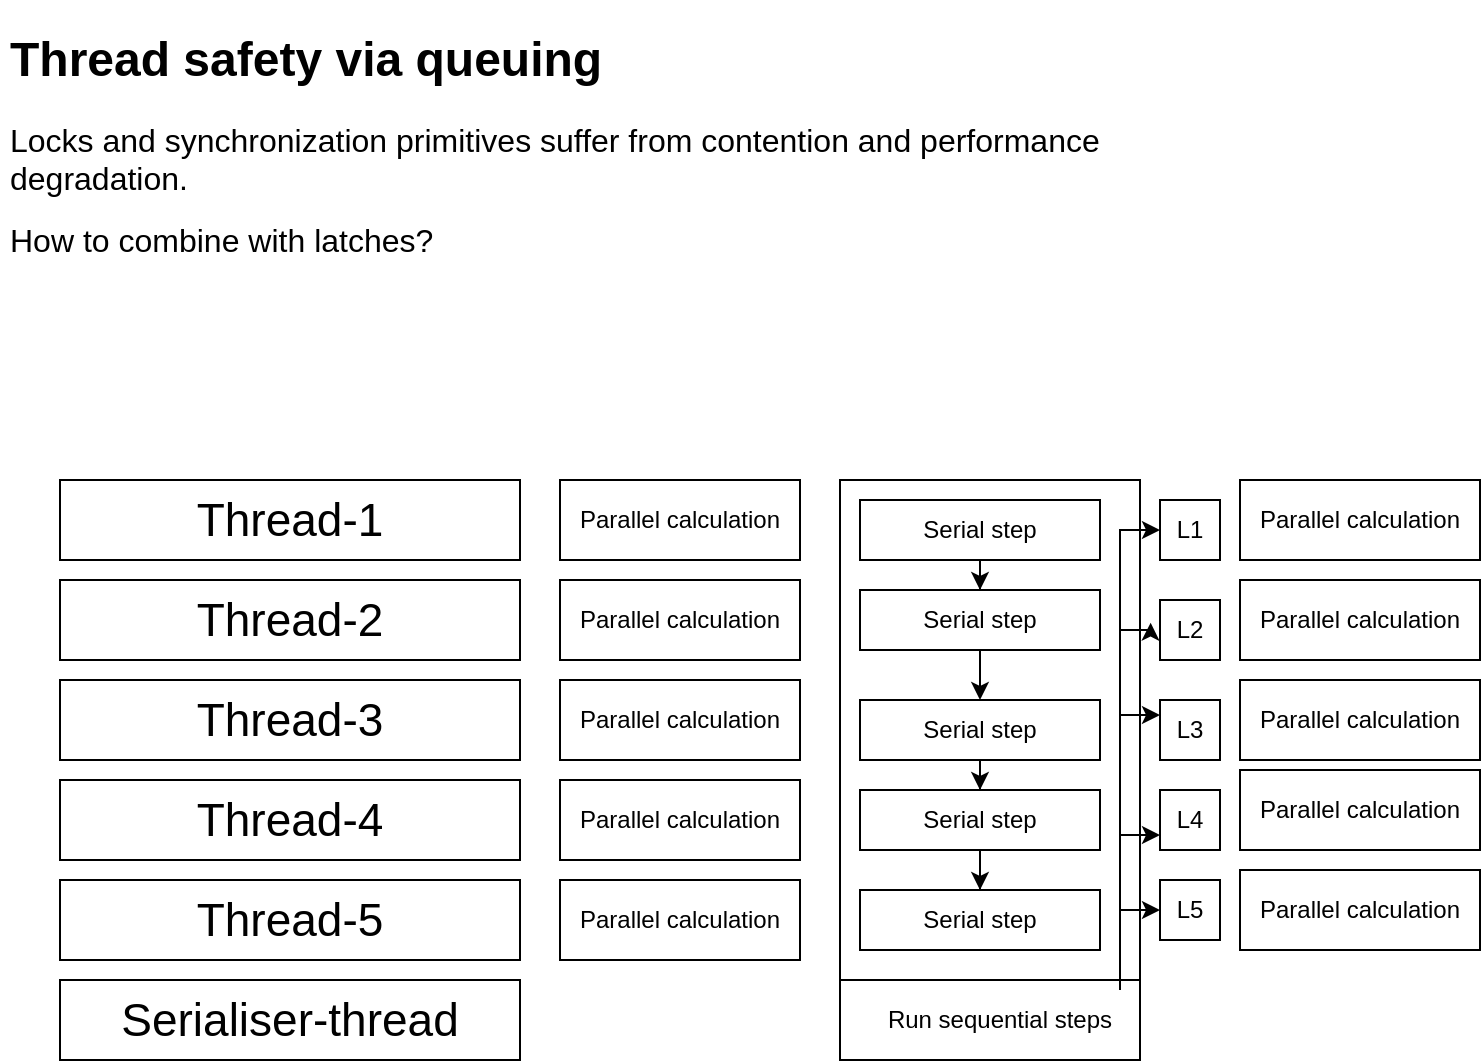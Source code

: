 <mxfile version="21.6.8" type="device">
  <diagram name="Page-1" id="EAbzwbzlkrn1oa-eQ-Ug">
    <mxGraphModel dx="938" dy="657" grid="1" gridSize="10" guides="1" tooltips="1" connect="1" arrows="1" fold="1" page="1" pageScale="1" pageWidth="827" pageHeight="1169" math="0" shadow="0">
      <root>
        <mxCell id="0" />
        <mxCell id="1" parent="0" />
        <mxCell id="GSY8ByfDDwF3x3krS4Sx-1" value="&lt;h1&gt;Thread safety via queuing&lt;/h1&gt;&lt;p&gt;&lt;span style=&quot;font-size: 16px;&quot;&gt;Locks and synchronization primitives suffer from contention and performance degradation.&lt;/span&gt;&lt;/p&gt;&lt;p&gt;&lt;span style=&quot;font-size: 16px;&quot;&gt;How to combine with latches?&lt;/span&gt;&lt;/p&gt;" style="text;html=1;strokeColor=none;fillColor=none;spacing=5;spacingTop=-20;whiteSpace=wrap;overflow=hidden;rounded=0;" vertex="1" parent="1">
          <mxGeometry x="40" y="50" width="640" height="120" as="geometry" />
        </mxCell>
        <mxCell id="GSY8ByfDDwF3x3krS4Sx-2" value="&lt;font style=&quot;font-size: 23px;&quot;&gt;Thread-1&lt;/font&gt;" style="rounded=0;whiteSpace=wrap;html=1;" vertex="1" parent="1">
          <mxGeometry x="70" y="280" width="230" height="40" as="geometry" />
        </mxCell>
        <mxCell id="GSY8ByfDDwF3x3krS4Sx-3" value="Thread-2" style="rounded=0;whiteSpace=wrap;html=1;fontSize=23;" vertex="1" parent="1">
          <mxGeometry x="70" y="330" width="230" height="40" as="geometry" />
        </mxCell>
        <mxCell id="GSY8ByfDDwF3x3krS4Sx-4" value="Thread-3" style="rounded=0;whiteSpace=wrap;html=1;fontSize=23;" vertex="1" parent="1">
          <mxGeometry x="70" y="380" width="230" height="40" as="geometry" />
        </mxCell>
        <mxCell id="GSY8ByfDDwF3x3krS4Sx-5" value="Thread-4" style="rounded=0;whiteSpace=wrap;html=1;fontSize=23;" vertex="1" parent="1">
          <mxGeometry x="70" y="430" width="230" height="40" as="geometry" />
        </mxCell>
        <mxCell id="GSY8ByfDDwF3x3krS4Sx-6" value="Thread-5" style="rounded=0;whiteSpace=wrap;html=1;fontSize=23;" vertex="1" parent="1">
          <mxGeometry x="70" y="480" width="230" height="40" as="geometry" />
        </mxCell>
        <mxCell id="GSY8ByfDDwF3x3krS4Sx-7" value="Parallel calculation" style="rounded=0;whiteSpace=wrap;html=1;" vertex="1" parent="1">
          <mxGeometry x="320" y="280" width="120" height="40" as="geometry" />
        </mxCell>
        <mxCell id="GSY8ByfDDwF3x3krS4Sx-8" value="Parallel calculation" style="rounded=0;whiteSpace=wrap;html=1;" vertex="1" parent="1">
          <mxGeometry x="320" y="330" width="120" height="40" as="geometry" />
        </mxCell>
        <mxCell id="GSY8ByfDDwF3x3krS4Sx-9" value="Parallel calculation" style="rounded=0;whiteSpace=wrap;html=1;" vertex="1" parent="1">
          <mxGeometry x="320" y="380" width="120" height="40" as="geometry" />
        </mxCell>
        <mxCell id="GSY8ByfDDwF3x3krS4Sx-10" value="Parallel calculation" style="rounded=0;whiteSpace=wrap;html=1;" vertex="1" parent="1">
          <mxGeometry x="320" y="430" width="120" height="40" as="geometry" />
        </mxCell>
        <mxCell id="GSY8ByfDDwF3x3krS4Sx-11" value="Parallel calculation" style="rounded=0;whiteSpace=wrap;html=1;" vertex="1" parent="1">
          <mxGeometry x="320" y="480" width="120" height="40" as="geometry" />
        </mxCell>
        <mxCell id="GSY8ByfDDwF3x3krS4Sx-13" value="Serialiser-thread" style="rounded=0;whiteSpace=wrap;html=1;fontSize=23;" vertex="1" parent="1">
          <mxGeometry x="70" y="530" width="230" height="40" as="geometry" />
        </mxCell>
        <mxCell id="GSY8ByfDDwF3x3krS4Sx-12" value="" style="rounded=0;whiteSpace=wrap;html=1;" vertex="1" parent="1">
          <mxGeometry x="460" y="280" width="150" height="290" as="geometry" />
        </mxCell>
        <mxCell id="GSY8ByfDDwF3x3krS4Sx-31" style="edgeStyle=orthogonalEdgeStyle;rounded=0;orthogonalLoop=1;jettySize=auto;html=1;entryX=0.5;entryY=0;entryDx=0;entryDy=0;" edge="1" parent="1" source="GSY8ByfDDwF3x3krS4Sx-14" target="GSY8ByfDDwF3x3krS4Sx-15">
          <mxGeometry relative="1" as="geometry" />
        </mxCell>
        <mxCell id="GSY8ByfDDwF3x3krS4Sx-14" value="Serial step" style="rounded=0;whiteSpace=wrap;html=1;" vertex="1" parent="1">
          <mxGeometry x="470" y="290" width="120" height="30" as="geometry" />
        </mxCell>
        <mxCell id="GSY8ByfDDwF3x3krS4Sx-32" style="edgeStyle=orthogonalEdgeStyle;rounded=0;orthogonalLoop=1;jettySize=auto;html=1;" edge="1" parent="1" source="GSY8ByfDDwF3x3krS4Sx-15" target="GSY8ByfDDwF3x3krS4Sx-16">
          <mxGeometry relative="1" as="geometry" />
        </mxCell>
        <mxCell id="GSY8ByfDDwF3x3krS4Sx-15" value="Serial step" style="rounded=0;whiteSpace=wrap;html=1;" vertex="1" parent="1">
          <mxGeometry x="470" y="335" width="120" height="30" as="geometry" />
        </mxCell>
        <mxCell id="GSY8ByfDDwF3x3krS4Sx-33" style="edgeStyle=orthogonalEdgeStyle;rounded=0;orthogonalLoop=1;jettySize=auto;html=1;entryX=0.5;entryY=0;entryDx=0;entryDy=0;" edge="1" parent="1" source="GSY8ByfDDwF3x3krS4Sx-16" target="GSY8ByfDDwF3x3krS4Sx-17">
          <mxGeometry relative="1" as="geometry" />
        </mxCell>
        <mxCell id="GSY8ByfDDwF3x3krS4Sx-16" value="Serial step" style="rounded=0;whiteSpace=wrap;html=1;" vertex="1" parent="1">
          <mxGeometry x="470" y="390" width="120" height="30" as="geometry" />
        </mxCell>
        <mxCell id="GSY8ByfDDwF3x3krS4Sx-34" style="edgeStyle=orthogonalEdgeStyle;rounded=0;orthogonalLoop=1;jettySize=auto;html=1;entryX=0.5;entryY=0;entryDx=0;entryDy=0;" edge="1" parent="1" source="GSY8ByfDDwF3x3krS4Sx-17" target="GSY8ByfDDwF3x3krS4Sx-18">
          <mxGeometry relative="1" as="geometry" />
        </mxCell>
        <mxCell id="GSY8ByfDDwF3x3krS4Sx-17" value="Serial step" style="rounded=0;whiteSpace=wrap;html=1;" vertex="1" parent="1">
          <mxGeometry x="470" y="435" width="120" height="30" as="geometry" />
        </mxCell>
        <mxCell id="GSY8ByfDDwF3x3krS4Sx-18" value="Serial step" style="rounded=0;whiteSpace=wrap;html=1;" vertex="1" parent="1">
          <mxGeometry x="470" y="485" width="120" height="30" as="geometry" />
        </mxCell>
        <mxCell id="GSY8ByfDDwF3x3krS4Sx-19" value="" style="rounded=0;whiteSpace=wrap;html=1;" vertex="1" parent="1">
          <mxGeometry x="460" y="530" width="150" height="40" as="geometry" />
        </mxCell>
        <mxCell id="GSY8ByfDDwF3x3krS4Sx-40" style="edgeStyle=orthogonalEdgeStyle;rounded=0;orthogonalLoop=1;jettySize=auto;html=1;entryX=0;entryY=0.5;entryDx=0;entryDy=0;" edge="1" parent="1" source="GSY8ByfDDwF3x3krS4Sx-20" target="GSY8ByfDDwF3x3krS4Sx-35">
          <mxGeometry relative="1" as="geometry">
            <Array as="points">
              <mxPoint x="600" y="305" />
            </Array>
          </mxGeometry>
        </mxCell>
        <mxCell id="GSY8ByfDDwF3x3krS4Sx-41" style="edgeStyle=orthogonalEdgeStyle;rounded=0;orthogonalLoop=1;jettySize=auto;html=1;entryX=-0.156;entryY=0.378;entryDx=0;entryDy=0;entryPerimeter=0;" edge="1" parent="1" source="GSY8ByfDDwF3x3krS4Sx-20" target="GSY8ByfDDwF3x3krS4Sx-36">
          <mxGeometry relative="1" as="geometry">
            <Array as="points">
              <mxPoint x="600" y="355" />
              <mxPoint x="615" y="355" />
            </Array>
          </mxGeometry>
        </mxCell>
        <mxCell id="GSY8ByfDDwF3x3krS4Sx-42" style="edgeStyle=orthogonalEdgeStyle;rounded=0;orthogonalLoop=1;jettySize=auto;html=1;entryX=0;entryY=0.25;entryDx=0;entryDy=0;" edge="1" parent="1" source="GSY8ByfDDwF3x3krS4Sx-20" target="GSY8ByfDDwF3x3krS4Sx-37">
          <mxGeometry relative="1" as="geometry">
            <Array as="points">
              <mxPoint x="600" y="398" />
            </Array>
          </mxGeometry>
        </mxCell>
        <mxCell id="GSY8ByfDDwF3x3krS4Sx-43" style="edgeStyle=orthogonalEdgeStyle;rounded=0;orthogonalLoop=1;jettySize=auto;html=1;entryX=0;entryY=0.75;entryDx=0;entryDy=0;" edge="1" parent="1" source="GSY8ByfDDwF3x3krS4Sx-20" target="GSY8ByfDDwF3x3krS4Sx-38">
          <mxGeometry relative="1" as="geometry">
            <Array as="points">
              <mxPoint x="600" y="458" />
            </Array>
          </mxGeometry>
        </mxCell>
        <mxCell id="GSY8ByfDDwF3x3krS4Sx-44" style="edgeStyle=orthogonalEdgeStyle;rounded=0;orthogonalLoop=1;jettySize=auto;html=1;entryX=0;entryY=0.5;entryDx=0;entryDy=0;" edge="1" parent="1" source="GSY8ByfDDwF3x3krS4Sx-20" target="GSY8ByfDDwF3x3krS4Sx-39">
          <mxGeometry relative="1" as="geometry">
            <Array as="points">
              <mxPoint x="600" y="495" />
            </Array>
          </mxGeometry>
        </mxCell>
        <mxCell id="GSY8ByfDDwF3x3krS4Sx-20" value="Run sequential steps" style="text;html=1;strokeColor=none;fillColor=none;align=center;verticalAlign=middle;whiteSpace=wrap;rounded=0;" vertex="1" parent="1">
          <mxGeometry x="460" y="535" width="160" height="30" as="geometry" />
        </mxCell>
        <mxCell id="GSY8ByfDDwF3x3krS4Sx-26" value="Parallel calculation" style="rounded=0;whiteSpace=wrap;html=1;" vertex="1" parent="1">
          <mxGeometry x="660" y="280" width="120" height="40" as="geometry" />
        </mxCell>
        <mxCell id="GSY8ByfDDwF3x3krS4Sx-27" value="Parallel calculation" style="rounded=0;whiteSpace=wrap;html=1;" vertex="1" parent="1">
          <mxGeometry x="660" y="330" width="120" height="40" as="geometry" />
        </mxCell>
        <mxCell id="GSY8ByfDDwF3x3krS4Sx-28" value="Parallel calculation" style="rounded=0;whiteSpace=wrap;html=1;" vertex="1" parent="1">
          <mxGeometry x="660" y="380" width="120" height="40" as="geometry" />
        </mxCell>
        <mxCell id="GSY8ByfDDwF3x3krS4Sx-29" value="Parallel calculation" style="rounded=0;whiteSpace=wrap;html=1;" vertex="1" parent="1">
          <mxGeometry x="660" y="425" width="120" height="40" as="geometry" />
        </mxCell>
        <mxCell id="GSY8ByfDDwF3x3krS4Sx-30" value="Parallel calculation" style="rounded=0;whiteSpace=wrap;html=1;" vertex="1" parent="1">
          <mxGeometry x="660" y="475" width="120" height="40" as="geometry" />
        </mxCell>
        <mxCell id="GSY8ByfDDwF3x3krS4Sx-35" value="L1" style="rounded=0;whiteSpace=wrap;html=1;" vertex="1" parent="1">
          <mxGeometry x="620" y="290" width="30" height="30" as="geometry" />
        </mxCell>
        <mxCell id="GSY8ByfDDwF3x3krS4Sx-36" value="L2" style="rounded=0;whiteSpace=wrap;html=1;" vertex="1" parent="1">
          <mxGeometry x="620" y="340" width="30" height="30" as="geometry" />
        </mxCell>
        <mxCell id="GSY8ByfDDwF3x3krS4Sx-37" value="L3" style="rounded=0;whiteSpace=wrap;html=1;" vertex="1" parent="1">
          <mxGeometry x="620" y="390" width="30" height="30" as="geometry" />
        </mxCell>
        <mxCell id="GSY8ByfDDwF3x3krS4Sx-38" value="L4" style="rounded=0;whiteSpace=wrap;html=1;" vertex="1" parent="1">
          <mxGeometry x="620" y="435" width="30" height="30" as="geometry" />
        </mxCell>
        <mxCell id="GSY8ByfDDwF3x3krS4Sx-39" value="L5" style="rounded=0;whiteSpace=wrap;html=1;" vertex="1" parent="1">
          <mxGeometry x="620" y="480" width="30" height="30" as="geometry" />
        </mxCell>
      </root>
    </mxGraphModel>
  </diagram>
</mxfile>
